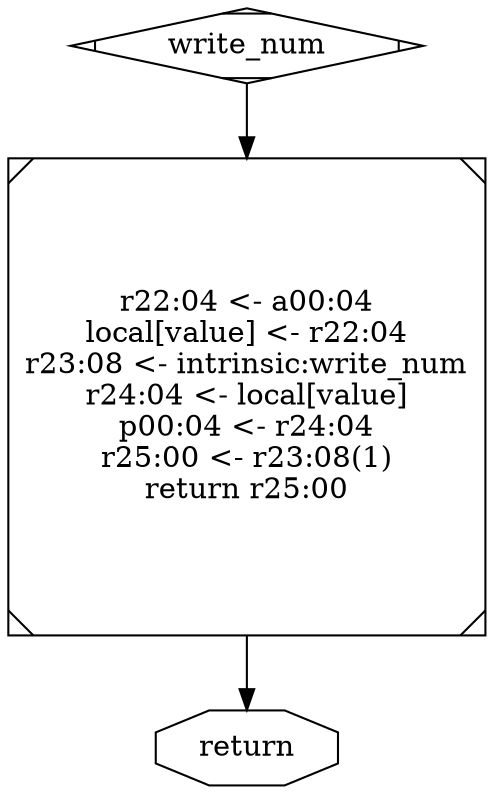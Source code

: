 digraph {
node [shape="box"]
entry [label="write_num", shape="Mdiamond"]
return [label="return", shape="octagon"]
entry -> n8
n8 [label="r22:04 <- a00:04\nlocal[value] <- r22:04\nr23:08 <- intrinsic:write_num\nr24:04 <- local[value]\np00:04 <- r24:04\nr25:00 <- r23:08(1)\nreturn r25:00\n", shape="Msquare"]
n8 -> return
}
